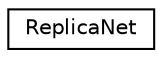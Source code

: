 digraph "Graphical Class Hierarchy"
{
  edge [fontname="Helvetica",fontsize="10",labelfontname="Helvetica",labelfontsize="10"];
  node [fontname="Helvetica",fontsize="10",shape=record];
  rankdir="LR";
  Node1 [label="ReplicaNet",height=0.2,width=0.4,color="black", fillcolor="white", style="filled",URL="$classRNReplicaNet_1_1ReplicaNet.html"];
}
